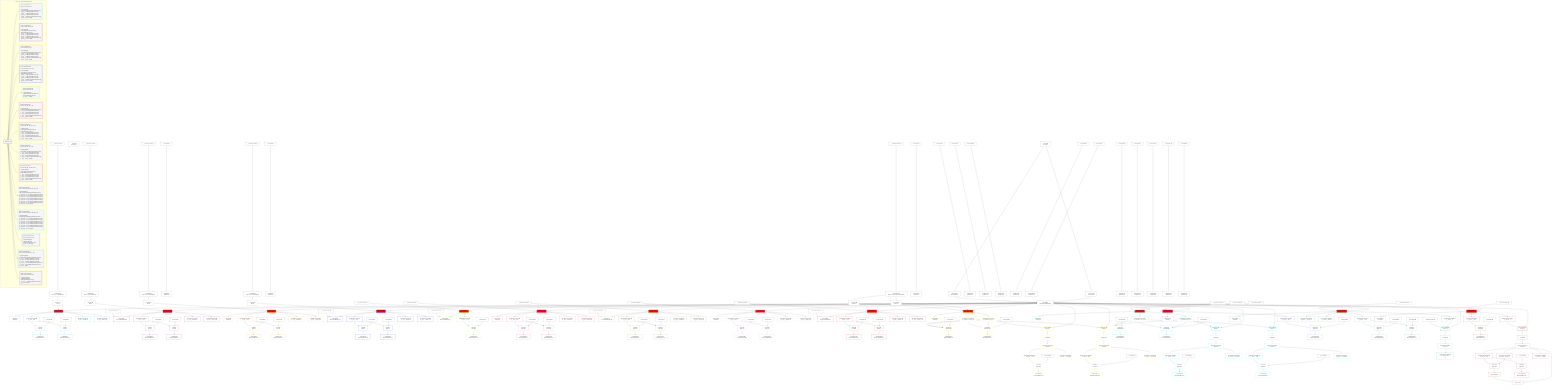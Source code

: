 %%{init: {'themeVariables': { 'fontSize': '12px'}}}%%
graph TD
    classDef path fill:#eee,stroke:#000,color:#000
    classDef plan fill:#fff,stroke-width:1px,color:#000
    classDef itemplan fill:#fff,stroke-width:2px,color:#000
    classDef sideeffectplan fill:#f00,stroke-width:2px,color:#000
    classDef bucket fill:#f6f6f6,color:#000,stroke-width:2px,text-align:left


    %% define steps
    __Value3["__Value[3∈0]<br />ᐸcontextᐳ"]:::plan
    __Value5["__Value[5∈0]<br />ᐸrootValueᐳ"]:::plan
    __InputStaticLeaf9["__InputStaticLeaf[9∈0]"]:::plan
    Lambda10["Lambda[10∈0]<br />ᐸdecode_Post_base64JSONᐳ"]:::plan
    Access11["Access[11∈0]<br />ᐸ10.1ᐳ"]:::plan
    Access13["Access[13∈0]<br />ᐸ3.pgSettingsᐳ"]:::plan
    Access14["Access[14∈0]<br />ᐸ3.withPgClientᐳ"]:::plan
    Object15["Object[15∈0]<br />ᐸ{pgSettings,withPgClient}ᐳ"]:::plan
    PgDelete12[["PgDelete[12∈1]"]]:::sideeffectplan
    Object16["Object[16∈1]<br />ᐸ{result}ᐳ"]:::plan
    Constant18["Constant[18∈0]"]:::plan
    PgClassExpression19["PgClassExpression[19∈1]<br />ᐸ__post__.”id”ᐳ"]:::plan
    List20["List[20∈1]<br />ᐸ18,19ᐳ"]:::plan
    Lambda21["Lambda[21∈1]<br />ᐸbase64JSONEncodeᐳ"]:::plan
    Constant22["Constant[22∈0]"]:::plan
    List24["List[24∈1]<br />ᐸ22,19ᐳ"]:::plan
    Lambda25["Lambda[25∈1]<br />ᐸbase64JSONEncodeᐳ"]:::plan
    PgClassExpression27["PgClassExpression[27∈1]<br />ᐸ__post__.”headline”ᐳ"]:::plan
    PgClassExpression28["PgClassExpression[28∈1]<br />ᐸ__post__.”author_id”ᐳ"]:::plan
    Constant29["Constant[29∈0]"]:::plan
    Lambda30["Lambda[30∈0]<br />ᐸrawEncodeᐳ"]:::plan
    __InputStaticLeaf32["__InputStaticLeaf[32∈0]"]:::plan
    __InputStaticLeaf33["__InputStaticLeaf[33∈0]"]:::plan
    Lambda34["Lambda[34∈0]<br />ᐸdecode_Post_base64JSONᐳ"]:::plan
    Access35["Access[35∈0]<br />ᐸ34.1ᐳ"]:::plan
    PgDelete36[["PgDelete[36∈2]"]]:::sideeffectplan
    Object40["Object[40∈2]<br />ᐸ{result,clientMutationId}ᐳ"]:::plan
    Constant42["Constant[42∈0]"]:::plan
    PgClassExpression43["PgClassExpression[43∈2]<br />ᐸ__post__.”id”ᐳ"]:::plan
    List44["List[44∈2]<br />ᐸ42,43ᐳ"]:::plan
    Lambda45["Lambda[45∈2]<br />ᐸbase64JSONEncodeᐳ"]:::plan
    Constant46["Constant[46∈0]"]:::plan
    List48["List[48∈2]<br />ᐸ46,43ᐳ"]:::plan
    Lambda49["Lambda[49∈2]<br />ᐸbase64JSONEncodeᐳ"]:::plan
    PgClassExpression51["PgClassExpression[51∈2]<br />ᐸ__post__.”headline”ᐳ"]:::plan
    PgClassExpression52["PgClassExpression[52∈2]<br />ᐸ__post__.”author_id”ᐳ"]:::plan
    Constant53["Constant[53∈0]"]:::plan
    Lambda54["Lambda[54∈0]<br />ᐸrawEncodeᐳ"]:::plan
    __InputStaticLeaf57["__InputStaticLeaf[57∈0]"]:::plan
    Lambda58["Lambda[58∈0]<br />ᐸdecode_Post_base64JSONᐳ"]:::plan
    Access59["Access[59∈0]<br />ᐸ58.1ᐳ"]:::plan
    PgDelete60[["PgDelete[60∈3]"]]:::sideeffectplan
    Object64["Object[64∈3]<br />ᐸ{result}ᐳ"]:::plan
    Constant66["Constant[66∈0]"]:::plan
    PgClassExpression67["PgClassExpression[67∈3]<br />ᐸ__post__.”id”ᐳ"]:::plan
    List68["List[68∈3]<br />ᐸ66,67ᐳ"]:::plan
    Lambda69["Lambda[69∈3]<br />ᐸbase64JSONEncodeᐳ"]:::plan
    Constant70["Constant[70∈0]"]:::plan
    List72["List[72∈3]<br />ᐸ70,67ᐳ"]:::plan
    Lambda73["Lambda[73∈3]<br />ᐸbase64JSONEncodeᐳ"]:::plan
    PgClassExpression75["PgClassExpression[75∈3]<br />ᐸ__post__.”headline”ᐳ"]:::plan
    PgClassExpression76["PgClassExpression[76∈3]<br />ᐸ__post__.”author_id”ᐳ"]:::plan
    Constant77["Constant[77∈0]"]:::plan
    Lambda78["Lambda[78∈0]<br />ᐸrawEncodeᐳ"]:::plan
    __InputStaticLeaf80["__InputStaticLeaf[80∈0]"]:::plan
    __InputStaticLeaf81["__InputStaticLeaf[81∈0]"]:::plan
    Lambda82["Lambda[82∈0]<br />ᐸdecode_Post_base64JSONᐳ"]:::plan
    Access83["Access[83∈0]<br />ᐸ82.1ᐳ"]:::plan
    PgDelete84[["PgDelete[84∈4]"]]:::sideeffectplan
    Object88["Object[88∈4]<br />ᐸ{result,clientMutationId}ᐳ"]:::plan
    Constant90["Constant[90∈0]"]:::plan
    PgClassExpression91["PgClassExpression[91∈4]<br />ᐸ__post__.”id”ᐳ"]:::plan
    List92["List[92∈4]<br />ᐸ90,91ᐳ"]:::plan
    Lambda93["Lambda[93∈4]<br />ᐸbase64JSONEncodeᐳ"]:::plan
    Constant94["Constant[94∈0]"]:::plan
    List96["List[96∈4]<br />ᐸ94,91ᐳ"]:::plan
    Lambda97["Lambda[97∈4]<br />ᐸbase64JSONEncodeᐳ"]:::plan
    PgClassExpression99["PgClassExpression[99∈4]<br />ᐸ__post__.”headline”ᐳ"]:::plan
    PgClassExpression100["PgClassExpression[100∈4]<br />ᐸ__post__.”author_id”ᐳ"]:::plan
    Constant101["Constant[101∈0]"]:::plan
    Lambda102["Lambda[102∈0]<br />ᐸrawEncodeᐳ"]:::plan
    __InputStaticLeaf104["__InputStaticLeaf[104∈0]"]:::plan
    __InputStaticLeaf105["__InputStaticLeaf[105∈0]"]:::plan
    PgDelete106[["PgDelete[106∈5]"]]:::sideeffectplan
    Object110["Object[110∈5]<br />ᐸ{result,clientMutationId}ᐳ"]:::plan
    Constant112["Constant[112∈0]"]:::plan
    PgClassExpression113["PgClassExpression[113∈5]<br />ᐸ__types__.”id”ᐳ"]:::plan
    List114["List[114∈5]<br />ᐸ112,113ᐳ"]:::plan
    Lambda115["Lambda[115∈5]<br />ᐸbase64JSONEncodeᐳ"]:::plan
    __InputStaticLeaf118["__InputStaticLeaf[118∈0]"]:::plan
    PgDelete119[["PgDelete[119∈6]"]]:::sideeffectplan
    Object123["Object[123∈6]<br />ᐸ{result}ᐳ"]:::plan
    Constant125["Constant[125∈0]"]:::plan
    PgClassExpression126["PgClassExpression[126∈6]<br />ᐸ__post__.”id”ᐳ"]:::plan
    List127["List[127∈6]<br />ᐸ125,126ᐳ"]:::plan
    Lambda128["Lambda[128∈6]<br />ᐸbase64JSONEncodeᐳ"]:::plan
    Constant129["Constant[129∈0]"]:::plan
    List131["List[131∈6]<br />ᐸ129,126ᐳ"]:::plan
    Lambda132["Lambda[132∈6]<br />ᐸbase64JSONEncodeᐳ"]:::plan
    PgClassExpression134["PgClassExpression[134∈6]<br />ᐸ__post__.”headline”ᐳ"]:::plan
    PgClassExpression135["PgClassExpression[135∈6]<br />ᐸ__post__.”author_id”ᐳ"]:::plan
    Constant136["Constant[136∈0]"]:::plan
    Lambda137["Lambda[137∈0]<br />ᐸrawEncodeᐳ"]:::plan
    __InputStaticLeaf139["__InputStaticLeaf[139∈0]"]:::plan
    __InputStaticLeaf140["__InputStaticLeaf[140∈0]"]:::plan
    PgDelete141[["PgDelete[141∈7]"]]:::sideeffectplan
    Object145["Object[145∈7]<br />ᐸ{result,clientMutationId}ᐳ"]:::plan
    Constant147["Constant[147∈0]"]:::plan
    PgClassExpression148["PgClassExpression[148∈7]<br />ᐸ__post__.”id”ᐳ"]:::plan
    List149["List[149∈7]<br />ᐸ147,148ᐳ"]:::plan
    Lambda150["Lambda[150∈7]<br />ᐸbase64JSONEncodeᐳ"]:::plan
    Constant151["Constant[151∈0]"]:::plan
    List153["List[153∈7]<br />ᐸ151,148ᐳ"]:::plan
    Lambda154["Lambda[154∈7]<br />ᐸbase64JSONEncodeᐳ"]:::plan
    PgClassExpression156["PgClassExpression[156∈7]<br />ᐸ__post__.”headline”ᐳ"]:::plan
    PgClassExpression157["PgClassExpression[157∈7]<br />ᐸ__post__.”author_id”ᐳ"]:::plan
    Constant158["Constant[158∈0]"]:::plan
    Lambda159["Lambda[159∈0]<br />ᐸrawEncodeᐳ"]:::plan
    __InputStaticLeaf162["__InputStaticLeaf[162∈0]"]:::plan
    PgDelete163[["PgDelete[163∈8]"]]:::sideeffectplan
    Object167["Object[167∈8]<br />ᐸ{result}ᐳ"]:::plan
    Constant169["Constant[169∈0]"]:::plan
    PgClassExpression170["PgClassExpression[170∈8]<br />ᐸ__post__.”id”ᐳ"]:::plan
    List171["List[171∈8]<br />ᐸ169,170ᐳ"]:::plan
    Lambda172["Lambda[172∈8]<br />ᐸbase64JSONEncodeᐳ"]:::plan
    Constant173["Constant[173∈0]"]:::plan
    List175["List[175∈8]<br />ᐸ173,170ᐳ"]:::plan
    Lambda176["Lambda[176∈8]<br />ᐸbase64JSONEncodeᐳ"]:::plan
    PgClassExpression178["PgClassExpression[178∈8]<br />ᐸ__post__.”headline”ᐳ"]:::plan
    PgClassExpression179["PgClassExpression[179∈8]<br />ᐸ__post__.”author_id”ᐳ"]:::plan
    Constant180["Constant[180∈0]"]:::plan
    Lambda181["Lambda[181∈0]<br />ᐸrawEncodeᐳ"]:::plan
    __InputStaticLeaf183["__InputStaticLeaf[183∈0]"]:::plan
    __InputStaticLeaf184["__InputStaticLeaf[184∈0]"]:::plan
    PgDelete185[["PgDelete[185∈9]"]]:::sideeffectplan
    Object189["Object[189∈9]<br />ᐸ{result,clientMutationId}ᐳ"]:::plan
    Constant191["Constant[191∈0]"]:::plan
    PgClassExpression192["PgClassExpression[192∈9]<br />ᐸ__post__.”id”ᐳ"]:::plan
    List193["List[193∈9]<br />ᐸ191,192ᐳ"]:::plan
    Lambda194["Lambda[194∈9]<br />ᐸbase64JSONEncodeᐳ"]:::plan
    Constant195["Constant[195∈0]"]:::plan
    List197["List[197∈9]<br />ᐸ195,192ᐳ"]:::plan
    Lambda198["Lambda[198∈9]<br />ᐸbase64JSONEncodeᐳ"]:::plan
    PgClassExpression200["PgClassExpression[200∈9]<br />ᐸ__post__.”headline”ᐳ"]:::plan
    PgClassExpression201["PgClassExpression[201∈9]<br />ᐸ__post__.”author_id”ᐳ"]:::plan
    Constant202["Constant[202∈0]"]:::plan
    Lambda203["Lambda[203∈0]<br />ᐸrawEncodeᐳ"]:::plan
    __InputStaticLeaf206["__InputStaticLeaf[206∈0]"]:::plan
    Lambda207["Lambda[207∈0]<br />ᐸdecode_CompoundKey_base64JSONᐳ"]:::plan
    Access208["Access[208∈0]<br />ᐸ207.1ᐳ"]:::plan
    Access209["Access[209∈0]<br />ᐸ207.2ᐳ"]:::plan
    PgDelete210[["PgDelete[210∈10]"]]:::sideeffectplan
    Object214["Object[214∈10]<br />ᐸ{result}ᐳ"]:::plan
    Constant216["Constant[216∈0]"]:::plan
    PgClassExpression217["PgClassExpression[217∈10]<br />ᐸ__compound...rson_id_1”ᐳ"]:::plan
    PgClassExpression218["PgClassExpression[218∈10]<br />ᐸ__compound...rson_id_2”ᐳ"]:::plan
    List219["List[219∈10]<br />ᐸ216,217,218ᐳ"]:::plan
    Lambda220["Lambda[220∈10]<br />ᐸbase64JSONEncodeᐳ"]:::plan
    Constant221["Constant[221∈0]"]:::plan
    List224["List[224∈10]<br />ᐸ221,217,218ᐳ"]:::plan
    Lambda225["Lambda[225∈10]<br />ᐸbase64JSONEncodeᐳ"]:::plan
    PgSelect229[["PgSelect[229∈10]<br />ᐸpersonᐳ"]]:::plan
    First233["First[233∈10]"]:::plan
    PgSelectSingle234["PgSelectSingle[234∈10]<br />ᐸpersonᐳ"]:::plan
    Constant235["Constant[235∈0]"]:::plan
    PgClassExpression236["PgClassExpression[236∈10]<br />ᐸ__person__.”id”ᐳ"]:::plan
    List237["List[237∈10]<br />ᐸ235,236ᐳ"]:::plan
    Lambda238["Lambda[238∈10]<br />ᐸbase64JSONEncodeᐳ"]:::plan
    PgClassExpression239["PgClassExpression[239∈10]<br />ᐸ__person__...full_name”ᐳ"]:::plan
    PgSelect241[["PgSelect[241∈10]<br />ᐸpersonᐳ"]]:::plan
    First245["First[245∈10]"]:::plan
    PgSelectSingle246["PgSelectSingle[246∈10]<br />ᐸpersonᐳ"]:::plan
    Constant247["Constant[247∈0]"]:::plan
    PgClassExpression248["PgClassExpression[248∈10]<br />ᐸ__person__.”id”ᐳ"]:::plan
    List249["List[249∈10]<br />ᐸ247,248ᐳ"]:::plan
    Lambda250["Lambda[250∈10]<br />ᐸbase64JSONEncodeᐳ"]:::plan
    PgClassExpression251["PgClassExpression[251∈10]<br />ᐸ__person__...full_name”ᐳ"]:::plan
    Constant252["Constant[252∈0]"]:::plan
    Lambda253["Lambda[253∈0]<br />ᐸrawEncodeᐳ"]:::plan
    __InputStaticLeaf256["__InputStaticLeaf[256∈0]"]:::plan
    __InputStaticLeaf257["__InputStaticLeaf[257∈0]"]:::plan
    PgDelete258[["PgDelete[258∈11]"]]:::sideeffectplan
    Object262["Object[262∈11]<br />ᐸ{result}ᐳ"]:::plan
    Constant264["Constant[264∈0]"]:::plan
    PgClassExpression265["PgClassExpression[265∈11]<br />ᐸ__compound...rson_id_1”ᐳ"]:::plan
    PgClassExpression266["PgClassExpression[266∈11]<br />ᐸ__compound...rson_id_2”ᐳ"]:::plan
    List267["List[267∈11]<br />ᐸ264,265,266ᐳ"]:::plan
    Lambda268["Lambda[268∈11]<br />ᐸbase64JSONEncodeᐳ"]:::plan
    Constant269["Constant[269∈0]"]:::plan
    List272["List[272∈11]<br />ᐸ269,265,266ᐳ"]:::plan
    Lambda273["Lambda[273∈11]<br />ᐸbase64JSONEncodeᐳ"]:::plan
    PgSelect277[["PgSelect[277∈11]<br />ᐸpersonᐳ"]]:::plan
    First281["First[281∈11]"]:::plan
    PgSelectSingle282["PgSelectSingle[282∈11]<br />ᐸpersonᐳ"]:::plan
    Constant283["Constant[283∈0]"]:::plan
    PgClassExpression284["PgClassExpression[284∈11]<br />ᐸ__person__.”id”ᐳ"]:::plan
    List285["List[285∈11]<br />ᐸ283,284ᐳ"]:::plan
    Lambda286["Lambda[286∈11]<br />ᐸbase64JSONEncodeᐳ"]:::plan
    PgClassExpression287["PgClassExpression[287∈11]<br />ᐸ__person__...full_name”ᐳ"]:::plan
    PgSelect289[["PgSelect[289∈11]<br />ᐸpersonᐳ"]]:::plan
    First293["First[293∈11]"]:::plan
    PgSelectSingle294["PgSelectSingle[294∈11]<br />ᐸpersonᐳ"]:::plan
    Constant295["Constant[295∈0]"]:::plan
    PgClassExpression296["PgClassExpression[296∈11]<br />ᐸ__person__.”id”ᐳ"]:::plan
    List297["List[297∈11]<br />ᐸ295,296ᐳ"]:::plan
    Lambda298["Lambda[298∈11]<br />ᐸbase64JSONEncodeᐳ"]:::plan
    PgClassExpression299["PgClassExpression[299∈11]<br />ᐸ__person__...full_name”ᐳ"]:::plan
    Constant300["Constant[300∈0]"]:::plan
    Lambda301["Lambda[301∈0]<br />ᐸrawEncodeᐳ"]:::plan
    __InputStaticLeaf304["__InputStaticLeaf[304∈0]"]:::plan
    PgDelete305[["PgDelete[305∈12]"]]:::sideeffectplan
    Object309["Object[309∈12]<br />ᐸ{result}ᐳ"]:::plan
    Constant311["Constant[311∈0]"]:::plan
    PgClassExpression312["PgClassExpression[312∈12]<br />ᐸ__person__.”id”ᐳ"]:::plan
    List313["List[313∈12]<br />ᐸ311,312ᐳ"]:::plan
    Lambda314["Lambda[314∈12]<br />ᐸbase64JSONEncodeᐳ"]:::plan
    Constant315["Constant[315∈0]"]:::plan
    Lambda316["Lambda[316∈0]<br />ᐸrawEncodeᐳ"]:::plan
    __InputStaticLeaf319["__InputStaticLeaf[319∈0]"]:::plan
    PgDelete320[["PgDelete[320∈13]"]]:::sideeffectplan
    Object324["Object[324∈13]<br />ᐸ{result}ᐳ"]:::plan
    Constant326["Constant[326∈0]"]:::plan
    PgClassExpression327["PgClassExpression[327∈13]<br />ᐸ__person__.”id”ᐳ"]:::plan
    List328["List[328∈13]<br />ᐸ326,327ᐳ"]:::plan
    Lambda329["Lambda[329∈13]<br />ᐸbase64JSONEncodeᐳ"]:::plan
    Constant330["Constant[330∈0]"]:::plan
    List332["List[332∈13]<br />ᐸ330,327ᐳ"]:::plan
    Lambda333["Lambda[333∈13]<br />ᐸbase64JSONEncodeᐳ"]:::plan
    PgClassExpression335["PgClassExpression[335∈13]<br />ᐸ__person__...full_name”ᐳ"]:::plan
    PgClassExpression336["PgClassExpression[336∈13]<br />ᐸ__person__.”email”ᐳ"]:::plan
    __InputStaticLeaf337["__InputStaticLeaf[337∈0]"]:::plan
    PgClassExpression338["PgClassExpression[338∈13]<br />ᐸ__person__ᐳ"]:::plan
    PgSelect339[["PgSelect[339∈13]<br />ᐸpersonᐳ"]]:::plan
    First343["First[343∈13]"]:::plan
    PgSelectSingle344["PgSelectSingle[344∈13]<br />ᐸpersonᐳ"]:::plan
    PgClassExpression346["PgClassExpression[346∈13]<br />ᐸ”c”.”perso...lder! */<br />)ᐳ"]:::plan
    Constant347["Constant[347∈0]"]:::plan
    Lambda348["Lambda[348∈0]<br />ᐸrawEncodeᐳ"]:::plan
    __InputStaticLeaf351["__InputStaticLeaf[351∈0]"]:::plan
    PgDelete352[["PgDelete[352∈14]"]]:::sideeffectplan
    Object356["Object[356∈14]<br />ᐸ{result}ᐳ"]:::plan
    Constant358["Constant[358∈0]"]:::plan
    PgClassExpression359["PgClassExpression[359∈14]<br />ᐸ__person__.”id”ᐳ"]:::plan
    List360["List[360∈14]<br />ᐸ358,359ᐳ"]:::plan
    Lambda361["Lambda[361∈14]<br />ᐸbase64JSONEncodeᐳ"]:::plan
    PgClassExpression365["PgClassExpression[365∈14]<br />ᐸ__person__ᐳ"]:::plan
    PgSelect366[["PgSelect[366∈14]<br />ᐸpersonᐳ"]]:::plan
    First371["First[371∈14]"]:::plan
    PgSelectSingle372["PgSelectSingle[372∈14]<br />ᐸpersonᐳ"]:::plan
    PgClassExpression375["PgClassExpression[375∈14]<br />ᐸ”c”.”perso..._person__)ᐳ"]:::plan
    PgClassExpression376["PgClassExpression[376∈14]<br />ᐸ__person__.”id”ᐳ"]:::plan
    List377["List[377∈14]<br />ᐸ375,376ᐳ"]:::plan
    PgCursor374["PgCursor[374∈14]"]:::plan
    Edge373["Edge[373∈14]"]:::plan
    Constant381["Constant[381∈0]"]:::plan
    List383["List[383∈14]<br />ᐸ381,376ᐳ"]:::plan
    Lambda384["Lambda[384∈14]<br />ᐸbase64JSONEncodeᐳ"]:::plan
    PgClassExpression385["PgClassExpression[385∈14]<br />ᐸ__person__.”email”ᐳ"]:::plan
    Constant386["Constant[386∈0]"]:::plan
    Lambda387["Lambda[387∈0]<br />ᐸrawEncodeᐳ"]:::plan

    %% plan dependencies
    __InputStaticLeaf9 --> Lambda10
    Lambda10 --> Access11
    __Value3 --> Access13
    __Value3 --> Access14
    Access13 & Access14 --> Object15
    Object15 & Access11 --> PgDelete12
    PgDelete12 --> Object16
    PgDelete12 --> PgClassExpression19
    Constant18 & PgClassExpression19 --> List20
    List20 --> Lambda21
    Constant22 & PgClassExpression19 --> List24
    List24 --> Lambda25
    PgDelete12 --> PgClassExpression27
    PgDelete12 --> PgClassExpression28
    Constant29 --> Lambda30
    __InputStaticLeaf33 --> Lambda34
    Lambda34 --> Access35
    Object15 & Access35 --> PgDelete36
    PgDelete36 & __InputStaticLeaf32 --> Object40
    PgDelete36 --> PgClassExpression43
    Constant42 & PgClassExpression43 --> List44
    List44 --> Lambda45
    Constant46 & PgClassExpression43 --> List48
    List48 --> Lambda49
    PgDelete36 --> PgClassExpression51
    PgDelete36 --> PgClassExpression52
    Constant53 --> Lambda54
    __InputStaticLeaf57 --> Lambda58
    Lambda58 --> Access59
    Object15 & Access59 --> PgDelete60
    PgDelete60 --> Object64
    PgDelete60 --> PgClassExpression67
    Constant66 & PgClassExpression67 --> List68
    List68 --> Lambda69
    Constant70 & PgClassExpression67 --> List72
    List72 --> Lambda73
    PgDelete60 --> PgClassExpression75
    PgDelete60 --> PgClassExpression76
    Constant77 --> Lambda78
    __InputStaticLeaf81 --> Lambda82
    Lambda82 --> Access83
    Object15 & Access83 --> PgDelete84
    PgDelete84 & __InputStaticLeaf80 --> Object88
    PgDelete84 --> PgClassExpression91
    Constant90 & PgClassExpression91 --> List92
    List92 --> Lambda93
    Constant94 & PgClassExpression91 --> List96
    List96 --> Lambda97
    PgDelete84 --> PgClassExpression99
    PgDelete84 --> PgClassExpression100
    Constant101 --> Lambda102
    Object15 & __InputStaticLeaf105 --> PgDelete106
    PgDelete106 & __InputStaticLeaf104 --> Object110
    PgDelete106 --> PgClassExpression113
    Constant112 & PgClassExpression113 --> List114
    List114 --> Lambda115
    Object15 & __InputStaticLeaf118 --> PgDelete119
    PgDelete119 --> Object123
    PgDelete119 --> PgClassExpression126
    Constant125 & PgClassExpression126 --> List127
    List127 --> Lambda128
    Constant129 & PgClassExpression126 --> List131
    List131 --> Lambda132
    PgDelete119 --> PgClassExpression134
    PgDelete119 --> PgClassExpression135
    Constant136 --> Lambda137
    Object15 & __InputStaticLeaf140 --> PgDelete141
    PgDelete141 & __InputStaticLeaf139 --> Object145
    PgDelete141 --> PgClassExpression148
    Constant147 & PgClassExpression148 --> List149
    List149 --> Lambda150
    Constant151 & PgClassExpression148 --> List153
    List153 --> Lambda154
    PgDelete141 --> PgClassExpression156
    PgDelete141 --> PgClassExpression157
    Constant158 --> Lambda159
    Object15 & __InputStaticLeaf162 --> PgDelete163
    PgDelete163 --> Object167
    PgDelete163 --> PgClassExpression170
    Constant169 & PgClassExpression170 --> List171
    List171 --> Lambda172
    Constant173 & PgClassExpression170 --> List175
    List175 --> Lambda176
    PgDelete163 --> PgClassExpression178
    PgDelete163 --> PgClassExpression179
    Constant180 --> Lambda181
    Object15 & __InputStaticLeaf184 --> PgDelete185
    PgDelete185 & __InputStaticLeaf183 --> Object189
    PgDelete185 --> PgClassExpression192
    Constant191 & PgClassExpression192 --> List193
    List193 --> Lambda194
    Constant195 & PgClassExpression192 --> List197
    List197 --> Lambda198
    PgDelete185 --> PgClassExpression200
    PgDelete185 --> PgClassExpression201
    Constant202 --> Lambda203
    __InputStaticLeaf206 --> Lambda207
    Lambda207 --> Access208
    Lambda207 --> Access209
    Object15 & Access208 & Access209 --> PgDelete210
    PgDelete210 --> Object214
    PgDelete210 --> PgClassExpression217
    PgDelete210 --> PgClassExpression218
    Constant216 & PgClassExpression217 & PgClassExpression218 --> List219
    List219 --> Lambda220
    Constant221 & PgClassExpression217 & PgClassExpression218 --> List224
    List224 --> Lambda225
    Object15 & PgClassExpression217 --> PgSelect229
    PgSelect229 --> First233
    First233 --> PgSelectSingle234
    PgSelectSingle234 --> PgClassExpression236
    Constant235 & PgClassExpression236 --> List237
    List237 --> Lambda238
    PgSelectSingle234 --> PgClassExpression239
    Object15 & PgClassExpression218 --> PgSelect241
    PgSelect241 --> First245
    First245 --> PgSelectSingle246
    PgSelectSingle246 --> PgClassExpression248
    Constant247 & PgClassExpression248 --> List249
    List249 --> Lambda250
    PgSelectSingle246 --> PgClassExpression251
    Constant252 --> Lambda253
    Object15 & __InputStaticLeaf256 & __InputStaticLeaf257 --> PgDelete258
    PgDelete258 --> Object262
    PgDelete258 --> PgClassExpression265
    PgDelete258 --> PgClassExpression266
    Constant264 & PgClassExpression265 & PgClassExpression266 --> List267
    List267 --> Lambda268
    Constant269 & PgClassExpression265 & PgClassExpression266 --> List272
    List272 --> Lambda273
    Object15 & PgClassExpression265 --> PgSelect277
    PgSelect277 --> First281
    First281 --> PgSelectSingle282
    PgSelectSingle282 --> PgClassExpression284
    Constant283 & PgClassExpression284 --> List285
    List285 --> Lambda286
    PgSelectSingle282 --> PgClassExpression287
    Object15 & PgClassExpression266 --> PgSelect289
    PgSelect289 --> First293
    First293 --> PgSelectSingle294
    PgSelectSingle294 --> PgClassExpression296
    Constant295 & PgClassExpression296 --> List297
    List297 --> Lambda298
    PgSelectSingle294 --> PgClassExpression299
    Constant300 --> Lambda301
    Object15 & __InputStaticLeaf304 --> PgDelete305
    PgDelete305 --> Object309
    PgDelete305 --> PgClassExpression312
    Constant311 & PgClassExpression312 --> List313
    List313 --> Lambda314
    Constant315 --> Lambda316
    Object15 & __InputStaticLeaf319 --> PgDelete320
    PgDelete320 --> Object324
    PgDelete320 --> PgClassExpression327
    Constant326 & PgClassExpression327 --> List328
    List328 --> Lambda329
    Constant330 & PgClassExpression327 --> List332
    List332 --> Lambda333
    PgDelete320 --> PgClassExpression335
    PgDelete320 --> PgClassExpression336
    PgDelete320 --> PgClassExpression338
    Object15 & PgClassExpression338 & __InputStaticLeaf337 --> PgSelect339
    PgSelect339 --> First343
    First343 --> PgSelectSingle344
    PgSelectSingle344 --> PgClassExpression346
    Constant347 --> Lambda348
    Object15 & __InputStaticLeaf351 --> PgDelete352
    PgDelete352 --> Object356
    PgDelete352 --> PgClassExpression359
    Constant358 & PgClassExpression359 --> List360
    List360 --> Lambda361
    PgDelete352 --> PgClassExpression365
    Object15 & PgClassExpression365 --> PgSelect366
    PgSelect366 --> First371
    First371 --> PgSelectSingle372
    PgSelectSingle372 --> PgClassExpression375
    PgSelectSingle372 --> PgClassExpression376
    PgClassExpression375 & PgClassExpression376 --> List377
    List377 --> PgCursor374
    PgSelectSingle372 & PgCursor374 --> Edge373
    Constant381 & PgClassExpression376 --> List383
    List383 --> Lambda384
    PgSelectSingle372 --> PgClassExpression385
    Constant386 --> Lambda387

    subgraph "Buckets for mutations/v4/mutation-delete"
    Bucket0("Bucket 0 (root)"):::bucket
    classDef bucket0 stroke:#696969
    class Bucket0,__Value3,__Value5,__InputStaticLeaf9,Lambda10,Access11,Access13,Access14,Object15,Constant18,Constant22,Constant29,Lambda30,__InputStaticLeaf32,__InputStaticLeaf33,Lambda34,Access35,Constant42,Constant46,Constant53,Lambda54,__InputStaticLeaf57,Lambda58,Access59,Constant66,Constant70,Constant77,Lambda78,__InputStaticLeaf80,__InputStaticLeaf81,Lambda82,Access83,Constant90,Constant94,Constant101,Lambda102,__InputStaticLeaf104,__InputStaticLeaf105,Constant112,__InputStaticLeaf118,Constant125,Constant129,Constant136,Lambda137,__InputStaticLeaf139,__InputStaticLeaf140,Constant147,Constant151,Constant158,Lambda159,__InputStaticLeaf162,Constant169,Constant173,Constant180,Lambda181,__InputStaticLeaf183,__InputStaticLeaf184,Constant191,Constant195,Constant202,Lambda203,__InputStaticLeaf206,Lambda207,Access208,Access209,Constant216,Constant221,Constant235,Constant247,Constant252,Lambda253,__InputStaticLeaf256,__InputStaticLeaf257,Constant264,Constant269,Constant283,Constant295,Constant300,Lambda301,__InputStaticLeaf304,Constant311,Constant315,Lambda316,__InputStaticLeaf319,Constant326,Constant330,__InputStaticLeaf337,Constant347,Lambda348,__InputStaticLeaf351,Constant358,Constant381,Constant386,Lambda387 bucket0
    Bucket1("Bucket 1 (mutationField)<br />Deps: 15, 11, 18, 22, 5, 30<br /><br />1: PgDelete{1}[12]<br />2: Object{1}ᐸ{result}ᐳ[16],PgClassExpression{1}ᐸ__post__.”id”ᐳ[19],PgClassExpression{1}ᐸ__post__.”id”ᐳ[19],PgClassExpression{1}ᐸ__post__.”id”ᐳ[19],PgClassExpression{1}ᐸ__post__.”headline”ᐳ[27],PgClassExpression{1}ᐸ__post__.”author_id”ᐳ[28]"):::bucket
    classDef bucket1 stroke:#00bfff
    class Bucket1,PgDelete12,Object16,PgClassExpression19,List20,Lambda21,List24,Lambda25,PgClassExpression27,PgClassExpression28 bucket1
    Bucket2("Bucket 2 (mutationField)<br />Deps: 15, 35, 32, 42, 46, 5, 54<br /><br />1: PgDelete{2}[36]<br />2: Object{2}ᐸ{result,clientMutationId}ᐳ[40],PgClassExpression{2}ᐸ__post__.”id”ᐳ[43],PgClassExpression{2}ᐸ__post__.”id”ᐳ[43],PgClassExpression{2}ᐸ__post__.”id”ᐳ[43],PgClassExpression{2}ᐸ__post__.”headline”ᐳ[51],PgClassExpression{2}ᐸ__post__.”author_id”ᐳ[52]"):::bucket
    classDef bucket2 stroke:#7f007f
    class Bucket2,PgDelete36,Object40,PgClassExpression43,List44,Lambda45,List48,Lambda49,PgClassExpression51,PgClassExpression52 bucket2
    Bucket3("Bucket 3 (mutationField)<br />Deps: 15, 59, 66, 70, 5, 78<br /><br />1: PgDelete{3}[60]<br />2: Object{3}ᐸ{result}ᐳ[64],PgClassExpression{3}ᐸ__post__.”id”ᐳ[67],PgClassExpression{3}ᐸ__post__.”id”ᐳ[67],PgClassExpression{3}ᐸ__post__.”id”ᐳ[67],PgClassExpression{3}ᐸ__post__.”headline”ᐳ[75],PgClassExpression{3}ᐸ__post__.”author_id”ᐳ[76]"):::bucket
    classDef bucket3 stroke:#ffa500
    class Bucket3,PgDelete60,Object64,PgClassExpression67,List68,Lambda69,List72,Lambda73,PgClassExpression75,PgClassExpression76 bucket3
    Bucket4("Bucket 4 (mutationField)<br />Deps: 15, 83, 80, 90, 94, 5, 102<br /><br />1: PgDelete{4}[84]<br />2: Object{4}ᐸ{result,clientMutationId}ᐳ[88],PgClassExpression{4}ᐸ__post__.”id”ᐳ[91],PgClassExpression{4}ᐸ__post__.”id”ᐳ[91],PgClassExpression{4}ᐸ__post__.”id”ᐳ[91],PgClassExpression{4}ᐸ__post__.”headline”ᐳ[99],PgClassExpression{4}ᐸ__post__.”author_id”ᐳ[100]"):::bucket
    classDef bucket4 stroke:#0000ff
    class Bucket4,PgDelete84,Object88,PgClassExpression91,List92,Lambda93,List96,Lambda97,PgClassExpression99,PgClassExpression100 bucket4
    Bucket5("Bucket 5 (mutationField)<br />Deps: 15, 105, 104, 112<br /><br />1: PgDelete{5}[106]<br />2: Object{5}ᐸ{result,clientMutationId}ᐳ[110],PgClassExpression{5}ᐸ__types__.”id”ᐳ[113]"):::bucket
    classDef bucket5 stroke:#7fff00
    class Bucket5,PgDelete106,Object110,PgClassExpression113,List114,Lambda115 bucket5
    Bucket6("Bucket 6 (mutationField)<br />Deps: 15, 118, 125, 129, 5, 137<br /><br />1: PgDelete{6}[119]<br />2: Object{6}ᐸ{result}ᐳ[123],PgClassExpression{6}ᐸ__post__.”id”ᐳ[126],PgClassExpression{6}ᐸ__post__.”id”ᐳ[126],PgClassExpression{6}ᐸ__post__.”id”ᐳ[126],PgClassExpression{6}ᐸ__post__.”headline”ᐳ[134],PgClassExpression{6}ᐸ__post__.”author_id”ᐳ[135]"):::bucket
    classDef bucket6 stroke:#ff1493
    class Bucket6,PgDelete119,Object123,PgClassExpression126,List127,Lambda128,List131,Lambda132,PgClassExpression134,PgClassExpression135 bucket6
    Bucket7("Bucket 7 (mutationField)<br />Deps: 15, 140, 139, 147, 151, 5, 159<br /><br />1: PgDelete{7}[141]<br />2: Object{7}ᐸ{result,clientMutationId}ᐳ[145],PgClassExpression{7}ᐸ__post__.”id”ᐳ[148],PgClassExpression{7}ᐸ__post__.”id”ᐳ[148],PgClassExpression{7}ᐸ__post__.”id”ᐳ[148],PgClassExpression{7}ᐸ__post__.”headline”ᐳ[156],PgClassExpression{7}ᐸ__post__.”author_id”ᐳ[157]"):::bucket
    classDef bucket7 stroke:#808000
    class Bucket7,PgDelete141,Object145,PgClassExpression148,List149,Lambda150,List153,Lambda154,PgClassExpression156,PgClassExpression157 bucket7
    Bucket8("Bucket 8 (mutationField)<br />Deps: 15, 162, 169, 173, 5, 181<br /><br />1: PgDelete{8}[163]<br />2: Object{8}ᐸ{result}ᐳ[167],PgClassExpression{8}ᐸ__post__.”id”ᐳ[170],PgClassExpression{8}ᐸ__post__.”id”ᐳ[170],PgClassExpression{8}ᐸ__post__.”id”ᐳ[170],PgClassExpression{8}ᐸ__post__.”headline”ᐳ[178],PgClassExpression{8}ᐸ__post__.”author_id”ᐳ[179]"):::bucket
    classDef bucket8 stroke:#dda0dd
    class Bucket8,PgDelete163,Object167,PgClassExpression170,List171,Lambda172,List175,Lambda176,PgClassExpression178,PgClassExpression179 bucket8
    Bucket9("Bucket 9 (mutationField)<br />Deps: 15, 184, 183, 191, 195, 5, 203<br /><br />1: PgDelete{9}[185]<br />2: Object{9}ᐸ{result,clientMutationId}ᐳ[189],PgClassExpression{9}ᐸ__post__.”id”ᐳ[192],PgClassExpression{9}ᐸ__post__.”id”ᐳ[192],PgClassExpression{9}ᐸ__post__.”id”ᐳ[192],PgClassExpression{9}ᐸ__post__.”headline”ᐳ[200],PgClassExpression{9}ᐸ__post__.”author_id”ᐳ[201]"):::bucket
    classDef bucket9 stroke:#ff0000
    class Bucket9,PgDelete185,Object189,PgClassExpression192,List193,Lambda194,List197,Lambda198,PgClassExpression200,PgClassExpression201 bucket9
    Bucket10("Bucket 10 (mutationField)<br />Deps: 15, 208, 209, 216, 221, 235, 247, 5, 253<br /><br />1: PgDelete{10}[210]<br />2: Object{10}ᐸ{result}ᐳ[214],PgClassExpression{10}ᐸ__compound...rson_id_1”ᐳ[217],PgClassExpression{10}ᐸ__compound...rson_id_2”ᐳ[218],PgClassExpression{10}ᐸ__compound...rson_id_1”ᐳ[217],PgClassExpression{10}ᐸ__compound...rson_id_2”ᐳ[218],PgClassExpression{10}ᐸ__compound...rson_id_1”ᐳ[217],PgClassExpression{10}ᐸ__compound...rson_id_2”ᐳ[218],PgClassExpression{10}ᐸ__compound...rson_id_1”ᐳ[217],PgClassExpression{10}ᐸ__compound...rson_id_2”ᐳ[218]"):::bucket
    classDef bucket10 stroke:#ffff00
    class Bucket10,PgDelete210,Object214,PgClassExpression217,PgClassExpression218,List219,Lambda220,List224,Lambda225,PgSelect229,First233,PgSelectSingle234,PgClassExpression236,List237,Lambda238,PgClassExpression239,PgSelect241,First245,PgSelectSingle246,PgClassExpression248,List249,Lambda250,PgClassExpression251 bucket10
    Bucket11("Bucket 11 (mutationField)<br />Deps: 15, 256, 257, 264, 269, 283, 295, 5, 301<br /><br />1: PgDelete{11}[258]<br />2: Object{11}ᐸ{result}ᐳ[262],PgClassExpression{11}ᐸ__compound...rson_id_1”ᐳ[265],PgClassExpression{11}ᐸ__compound...rson_id_2”ᐳ[266],PgClassExpression{11}ᐸ__compound...rson_id_1”ᐳ[265],PgClassExpression{11}ᐸ__compound...rson_id_2”ᐳ[266],PgClassExpression{11}ᐸ__compound...rson_id_1”ᐳ[265],PgClassExpression{11}ᐸ__compound...rson_id_2”ᐳ[266],PgClassExpression{11}ᐸ__compound...rson_id_1”ᐳ[265],PgClassExpression{11}ᐸ__compound...rson_id_2”ᐳ[266]"):::bucket
    classDef bucket11 stroke:#00ffff
    class Bucket11,PgDelete258,Object262,PgClassExpression265,PgClassExpression266,List267,Lambda268,List272,Lambda273,PgSelect277,First281,PgSelectSingle282,PgClassExpression284,List285,Lambda286,PgClassExpression287,PgSelect289,First293,PgSelectSingle294,PgClassExpression296,List297,Lambda298,PgClassExpression299 bucket11
    Bucket12("Bucket 12 (mutationField)<br />Deps: 15, 304, 311, 5, 316<br /><br />1: PgDelete{12}[305]<br />2: Object{12}ᐸ{result}ᐳ[309],PgClassExpression{12}ᐸ__person__.”id”ᐳ[312]"):::bucket
    classDef bucket12 stroke:#4169e1
    class Bucket12,PgDelete305,Object309,PgClassExpression312,List313,Lambda314 bucket12
    Bucket13("Bucket 13 (mutationField)<br />Deps: 15, 319, 326, 330, 337, 5, 348<br /><br />1: PgDelete{13}[320]<br />2: Object{13}ᐸ{result}ᐳ[324],PgClassExpression{13}ᐸ__person__.”id”ᐳ[327],PgClassExpression{13}ᐸ__person__.”id”ᐳ[327],PgClassExpression{13}ᐸ__person__.”id”ᐳ[327],PgClassExpression{13}ᐸ__person__...full_name”ᐳ[335],PgClassExpression{13}ᐸ__person__.”email”ᐳ[336],PgClassExpression{13}ᐸ__person__ᐳ[338]"):::bucket
    classDef bucket13 stroke:#3cb371
    class Bucket13,PgDelete320,Object324,PgClassExpression327,List328,Lambda329,List332,Lambda333,PgClassExpression335,PgClassExpression336,PgClassExpression338,PgSelect339,First343,PgSelectSingle344,PgClassExpression346 bucket13
    Bucket14("Bucket 14 (mutationField)<br />Deps: 15, 351, 358, 381, 5, 387<br /><br />1: PgDelete{14}[352]<br />2: Object{14}ᐸ{result}ᐳ[356],PgClassExpression{14}ᐸ__person__.”id”ᐳ[359],PgClassExpression{14}ᐸ__person__ᐳ[365]"):::bucket
    classDef bucket14 stroke:#a52a2a
    class Bucket14,PgDelete352,Object356,PgClassExpression359,List360,Lambda361,PgClassExpression365,PgSelect366,First371,PgSelectSingle372,Edge373,PgCursor374,PgClassExpression375,PgClassExpression376,List377,List383,Lambda384,PgClassExpression385 bucket14
    Bucket0 --> Bucket1 & Bucket2 & Bucket3 & Bucket4 & Bucket5 & Bucket6 & Bucket7 & Bucket8 & Bucket9 & Bucket10 & Bucket11 & Bucket12 & Bucket13 & Bucket14
    end